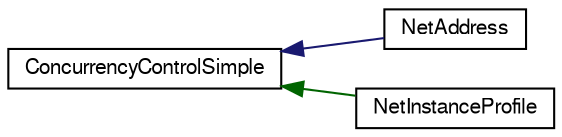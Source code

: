 digraph G
{
  edge [fontname="FreeSans",fontsize="10",labelfontname="FreeSans",labelfontsize="10"];
  node [fontname="FreeSans",fontsize="10",shape=record];
  rankdir=LR;
  Node1 [label="ConcurrencyControlSimple",height=0.2,width=0.4,color="black", fillcolor="white", style="filled",URL="$class_concurrency_control_simple.html",tooltip="simple version of ConcurrencyControl class which avoids the need for threadID parameters"];
  Node1 -> Node2 [dir=back,color="midnightblue",fontsize="10",style="solid",fontname="FreeSans"];
  Node2 [label="NetAddress",height=0.2,width=0.4,color="black", fillcolor="white", style="filled",URL="$class_net_address.html",tooltip="Stores a single address with IP and port."];
  Node1 -> Node3 [dir=back,color="darkgreen",fontsize="10",style="solid",fontname="FreeSans"];
  Node3 [label="NetInstanceProfile",height=0.2,width=0.4,color="black", fillcolor="white", style="filled",URL="$class_net_instance_profile.html",tooltip="Manages instance startup information."];
}
